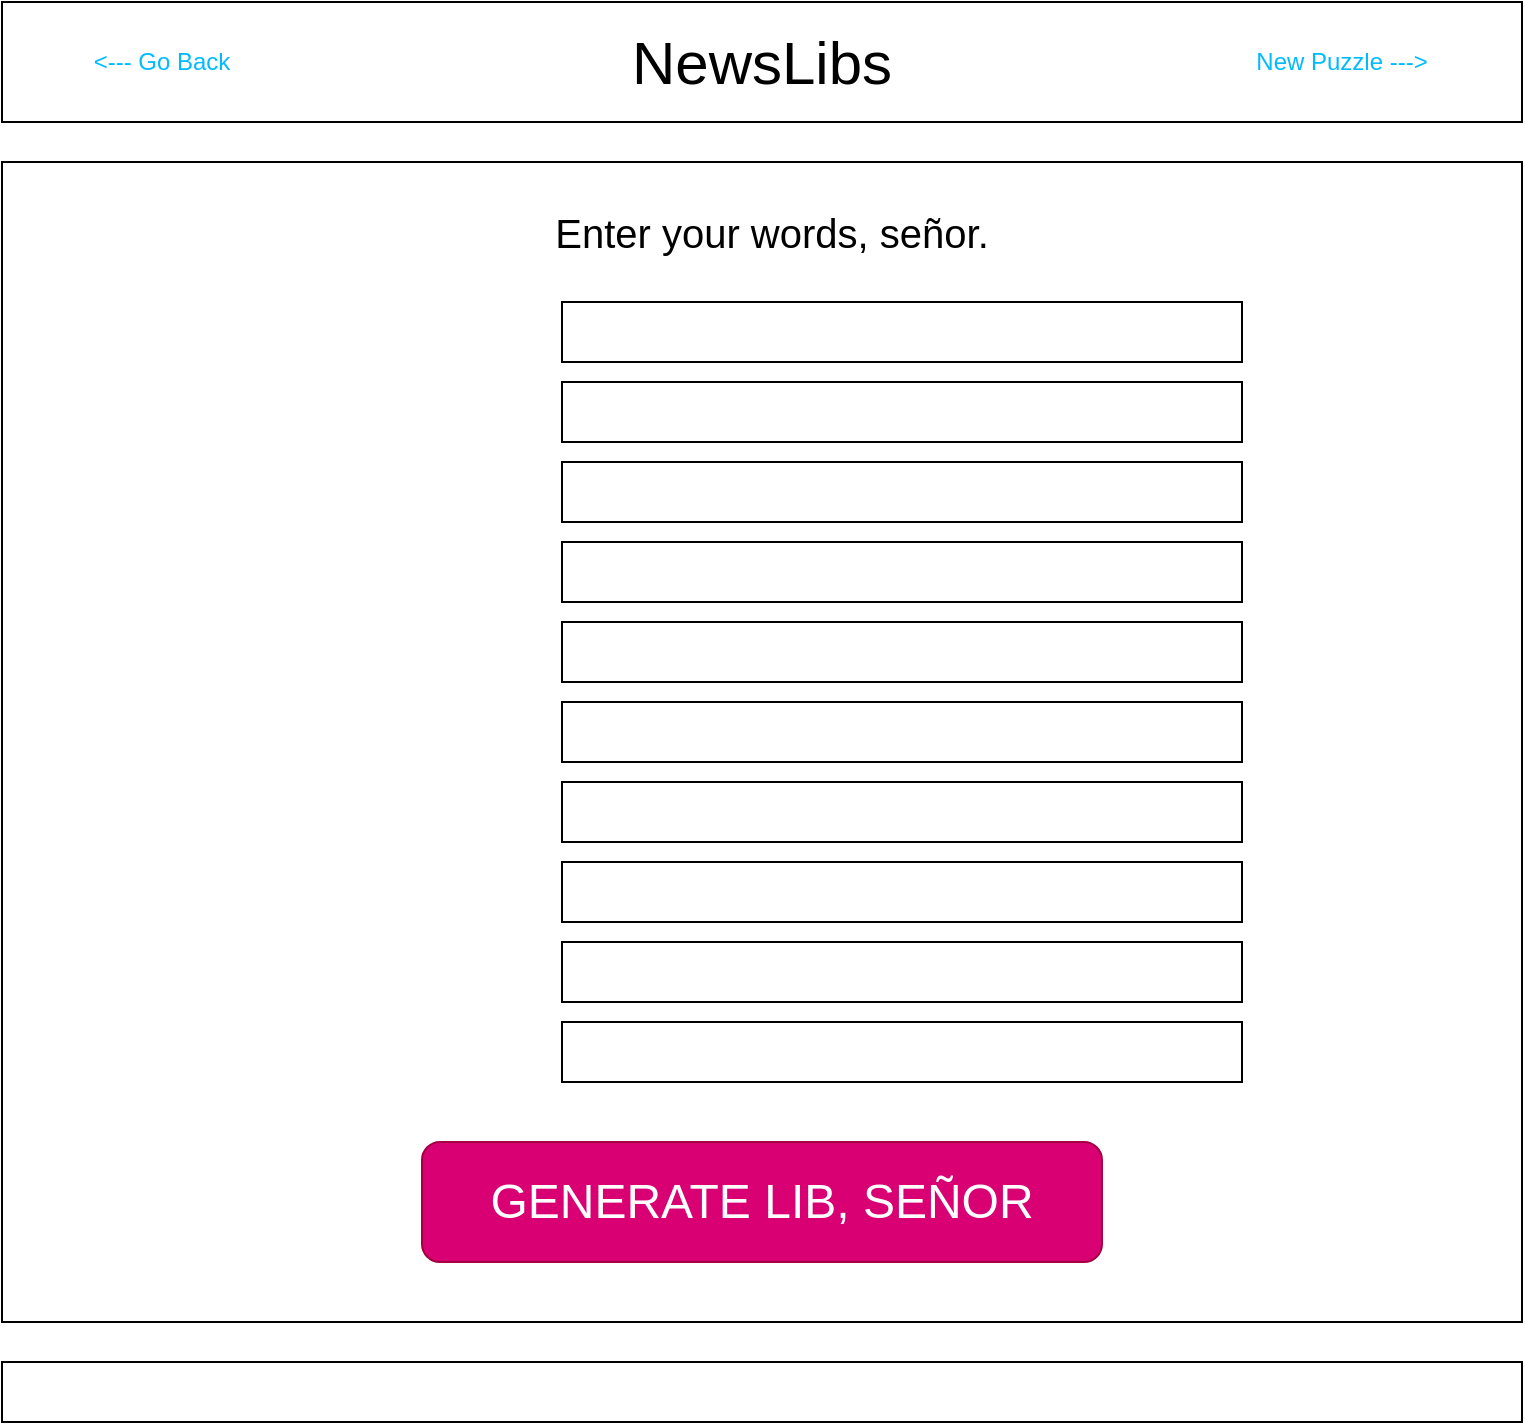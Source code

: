 <mxfile>
    <diagram id="8te7wb21LjJar14m4qgC" name="Page-1">
        <mxGraphModel dx="548" dy="787" grid="1" gridSize="10" guides="1" tooltips="1" connect="1" arrows="1" fold="1" page="1" pageScale="1" pageWidth="850" pageHeight="1100" math="0" shadow="0">
            <root>
                <mxCell id="0"/>
                <mxCell id="1" parent="0"/>
                <mxCell id="2" value="NewsLibs" style="rounded=0;whiteSpace=wrap;html=1;fontSize=30;" parent="1" vertex="1">
                    <mxGeometry x="40" y="40" width="760" height="60" as="geometry"/>
                </mxCell>
                <mxCell id="3" value="" style="rounded=0;whiteSpace=wrap;html=1;fontSize=24;verticalAlign=top;fontColor=#FFFFFF;" parent="1" vertex="1">
                    <mxGeometry x="40" y="120" width="760" height="580" as="geometry"/>
                </mxCell>
                <mxCell id="7" value="verb" style="text;html=1;strokeColor=none;fillColor=none;align=center;verticalAlign=middle;whiteSpace=wrap;rounded=0;labelBackgroundColor=none;fontSize=24;fontColor=#FFFFFF;" parent="1" vertex="1">
                    <mxGeometry x="180" y="190" width="130" height="30" as="geometry"/>
                </mxCell>
                <mxCell id="8" value="" style="rounded=0;whiteSpace=wrap;html=1;labelBackgroundColor=none;fontSize=24;fontColor=#FFFFFF;fillColor=#FFFFFF;" parent="1" vertex="1">
                    <mxGeometry x="320" y="190" width="340" height="30" as="geometry"/>
                </mxCell>
                <mxCell id="9" value="adjective" style="text;html=1;strokeColor=none;fillColor=none;align=center;verticalAlign=middle;whiteSpace=wrap;rounded=0;labelBackgroundColor=none;fontSize=24;fontColor=#FFFFFF;" parent="1" vertex="1">
                    <mxGeometry x="180" y="230" width="130" height="30" as="geometry"/>
                </mxCell>
                <mxCell id="10" value="" style="rounded=0;whiteSpace=wrap;html=1;labelBackgroundColor=none;fontSize=24;fontColor=#FFFFFF;fillColor=#FFFFFF;" parent="1" vertex="1">
                    <mxGeometry x="320" y="230" width="340" height="30" as="geometry"/>
                </mxCell>
                <mxCell id="11" value="pl. noun" style="text;html=1;strokeColor=none;fillColor=none;align=center;verticalAlign=middle;whiteSpace=wrap;rounded=0;labelBackgroundColor=none;fontSize=24;fontColor=#FFFFFF;" parent="1" vertex="1">
                    <mxGeometry x="180" y="270" width="130" height="30" as="geometry"/>
                </mxCell>
                <mxCell id="12" value="" style="rounded=0;whiteSpace=wrap;html=1;labelBackgroundColor=none;fontSize=24;fontColor=#FFFFFF;fillColor=#FFFFFF;" parent="1" vertex="1">
                    <mxGeometry x="320" y="270" width="340" height="30" as="geometry"/>
                </mxCell>
                <mxCell id="13" value="" style="rounded=0;whiteSpace=wrap;html=1;labelBackgroundColor=none;fontSize=24;fontColor=#FFFFFF;fillColor=#FFFFFF;" parent="1" vertex="1">
                    <mxGeometry x="320" y="310" width="340" height="30" as="geometry"/>
                </mxCell>
                <mxCell id="14" value="verb" style="text;html=1;strokeColor=none;fillColor=none;align=center;verticalAlign=middle;whiteSpace=wrap;rounded=0;labelBackgroundColor=none;fontSize=24;fontColor=#FFFFFF;" parent="1" vertex="1">
                    <mxGeometry x="180" y="310" width="130" height="30" as="geometry"/>
                </mxCell>
                <mxCell id="15" value="verb -ing" style="text;html=1;strokeColor=none;fillColor=none;align=center;verticalAlign=middle;whiteSpace=wrap;rounded=0;labelBackgroundColor=none;fontSize=24;fontColor=#FFFFFF;" parent="1" vertex="1">
                    <mxGeometry x="180" y="350" width="130" height="30" as="geometry"/>
                </mxCell>
                <mxCell id="16" value="" style="rounded=0;whiteSpace=wrap;html=1;labelBackgroundColor=none;fontSize=24;fontColor=#FFFFFF;fillColor=#FFFFFF;" parent="1" vertex="1">
                    <mxGeometry x="320" y="350" width="340" height="30" as="geometry"/>
                </mxCell>
                <mxCell id="17" value="noun" style="text;html=1;strokeColor=none;fillColor=none;align=center;verticalAlign=middle;whiteSpace=wrap;rounded=0;labelBackgroundColor=none;fontSize=24;fontColor=#FFFFFF;" parent="1" vertex="1">
                    <mxGeometry x="180" y="390" width="130" height="30" as="geometry"/>
                </mxCell>
                <mxCell id="18" value="" style="rounded=0;whiteSpace=wrap;html=1;labelBackgroundColor=none;fontSize=24;fontColor=#FFFFFF;fillColor=#FFFFFF;" parent="1" vertex="1">
                    <mxGeometry x="320" y="390" width="340" height="30" as="geometry"/>
                </mxCell>
                <mxCell id="19" value="noun" style="text;html=1;strokeColor=none;fillColor=none;align=center;verticalAlign=middle;whiteSpace=wrap;rounded=0;labelBackgroundColor=none;fontSize=24;fontColor=#FFFFFF;" parent="1" vertex="1">
                    <mxGeometry x="180" y="430" width="130" height="30" as="geometry"/>
                </mxCell>
                <mxCell id="20" value="" style="rounded=0;whiteSpace=wrap;html=1;labelBackgroundColor=none;fontSize=24;fontColor=#FFFFFF;fillColor=#FFFFFF;" parent="1" vertex="1">
                    <mxGeometry x="320" y="430" width="340" height="30" as="geometry"/>
                </mxCell>
                <mxCell id="21" value="" style="rounded=0;whiteSpace=wrap;html=1;labelBackgroundColor=none;fontSize=24;fontColor=#FFFFFF;fillColor=#FFFFFF;" parent="1" vertex="1">
                    <mxGeometry x="320" y="470" width="340" height="30" as="geometry"/>
                </mxCell>
                <mxCell id="22" value="verb" style="text;html=1;strokeColor=none;fillColor=none;align=center;verticalAlign=middle;whiteSpace=wrap;rounded=0;labelBackgroundColor=none;fontSize=24;fontColor=#FFFFFF;" parent="1" vertex="1">
                    <mxGeometry x="180" y="470" width="130" height="30" as="geometry"/>
                </mxCell>
                <mxCell id="23" value="adjective" style="text;html=1;strokeColor=none;fillColor=none;align=center;verticalAlign=middle;whiteSpace=wrap;rounded=0;labelBackgroundColor=none;fontSize=24;fontColor=#FFFFFF;" parent="1" vertex="1">
                    <mxGeometry x="180" y="510" width="130" height="30" as="geometry"/>
                </mxCell>
                <mxCell id="24" value="" style="rounded=0;whiteSpace=wrap;html=1;labelBackgroundColor=none;fontSize=24;fontColor=#FFFFFF;fillColor=#FFFFFF;" parent="1" vertex="1">
                    <mxGeometry x="320" y="510" width="340" height="30" as="geometry"/>
                </mxCell>
                <mxCell id="25" value="noun" style="text;html=1;strokeColor=none;fillColor=none;align=center;verticalAlign=middle;whiteSpace=wrap;rounded=0;labelBackgroundColor=none;fontSize=24;fontColor=#FFFFFF;" parent="1" vertex="1">
                    <mxGeometry x="180" y="550" width="130" height="30" as="geometry"/>
                </mxCell>
                <mxCell id="26" value="" style="rounded=0;whiteSpace=wrap;html=1;labelBackgroundColor=none;fontSize=24;fontColor=#FFFFFF;fillColor=#FFFFFF;" parent="1" vertex="1">
                    <mxGeometry x="320" y="550" width="340" height="30" as="geometry"/>
                </mxCell>
                <mxCell id="29" value="GENERATE LIB, SEÑOR" style="rounded=1;whiteSpace=wrap;html=1;labelBackgroundColor=none;fontSize=24;fontColor=#ffffff;fillColor=#d80073;strokeColor=#A50040;" parent="1" vertex="1">
                    <mxGeometry x="250" y="610" width="340" height="60" as="geometry"/>
                </mxCell>
                <mxCell id="30" value="&amp;lt;--- Go Back" style="text;html=1;strokeColor=none;fillColor=none;align=center;verticalAlign=middle;whiteSpace=wrap;rounded=0;labelBackgroundColor=default;fontColor=#00BBFF;" vertex="1" parent="1">
                    <mxGeometry x="50" y="55" width="140" height="30" as="geometry"/>
                </mxCell>
                <mxCell id="31" value="Enter your words, señor." style="text;html=1;strokeColor=none;fillColor=none;align=center;verticalAlign=middle;whiteSpace=wrap;rounded=0;fontSize=20;" vertex="1" parent="1">
                    <mxGeometry x="260" y="140" width="330" height="30" as="geometry"/>
                </mxCell>
                <mxCell id="32" value="New Puzzle ---&amp;gt;" style="text;html=1;strokeColor=none;fillColor=none;align=center;verticalAlign=middle;whiteSpace=wrap;rounded=0;labelBackgroundColor=default;fontColor=#00BBFF;" vertex="1" parent="1">
                    <mxGeometry x="640" y="55" width="140" height="30" as="geometry"/>
                </mxCell>
                <mxCell id="33" value="&lt;font color=&quot;#ffffff&quot;&gt;Copyright 2023 Group 9&lt;/font&gt;" style="rounded=0;whiteSpace=wrap;html=1;labelBackgroundColor=default;fontColor=#F0071E;" vertex="1" parent="1">
                    <mxGeometry x="40" y="720" width="760" height="30" as="geometry"/>
                </mxCell>
            </root>
        </mxGraphModel>
    </diagram>
</mxfile>